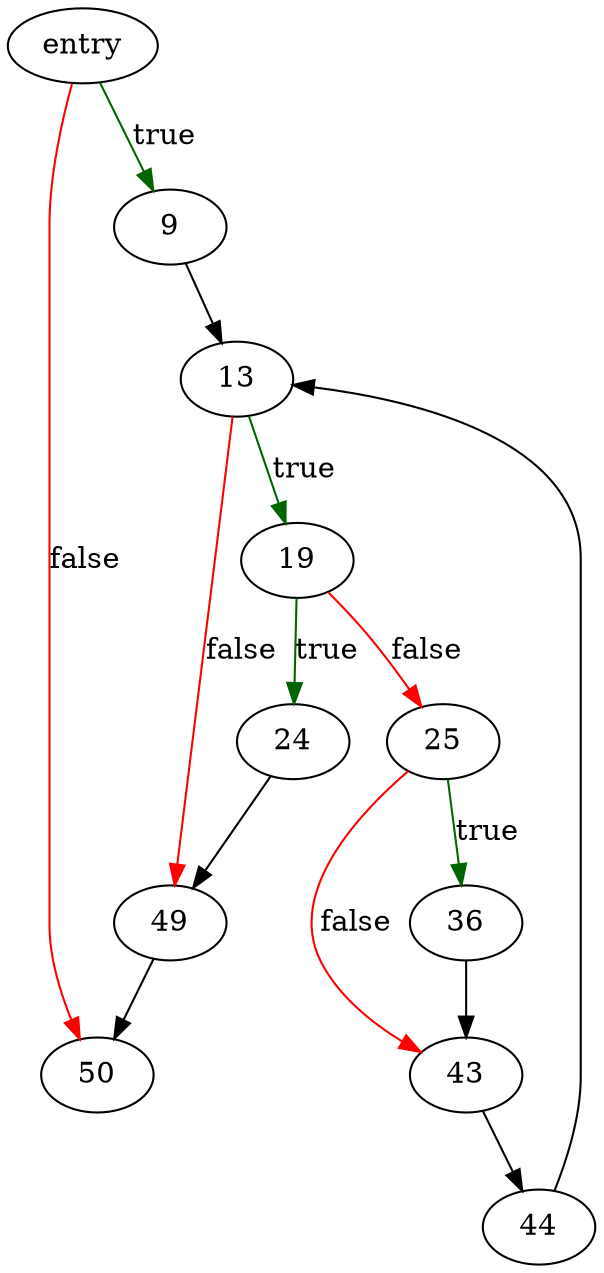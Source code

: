 digraph "sqlite3SrcListAssignCursors" {
	// Node definitions.
	2 [label=entry];
	9;
	13;
	19;
	24;
	25;
	36;
	43;
	44;
	49;
	50;

	// Edge definitions.
	2 -> 9 [
		color=darkgreen
		label=true
	];
	2 -> 50 [
		color=red
		label=false
	];
	9 -> 13;
	13 -> 19 [
		color=darkgreen
		label=true
	];
	13 -> 49 [
		color=red
		label=false
	];
	19 -> 24 [
		color=darkgreen
		label=true
	];
	19 -> 25 [
		color=red
		label=false
	];
	24 -> 49;
	25 -> 36 [
		color=darkgreen
		label=true
	];
	25 -> 43 [
		color=red
		label=false
	];
	36 -> 43;
	43 -> 44;
	44 -> 13;
	49 -> 50;
}